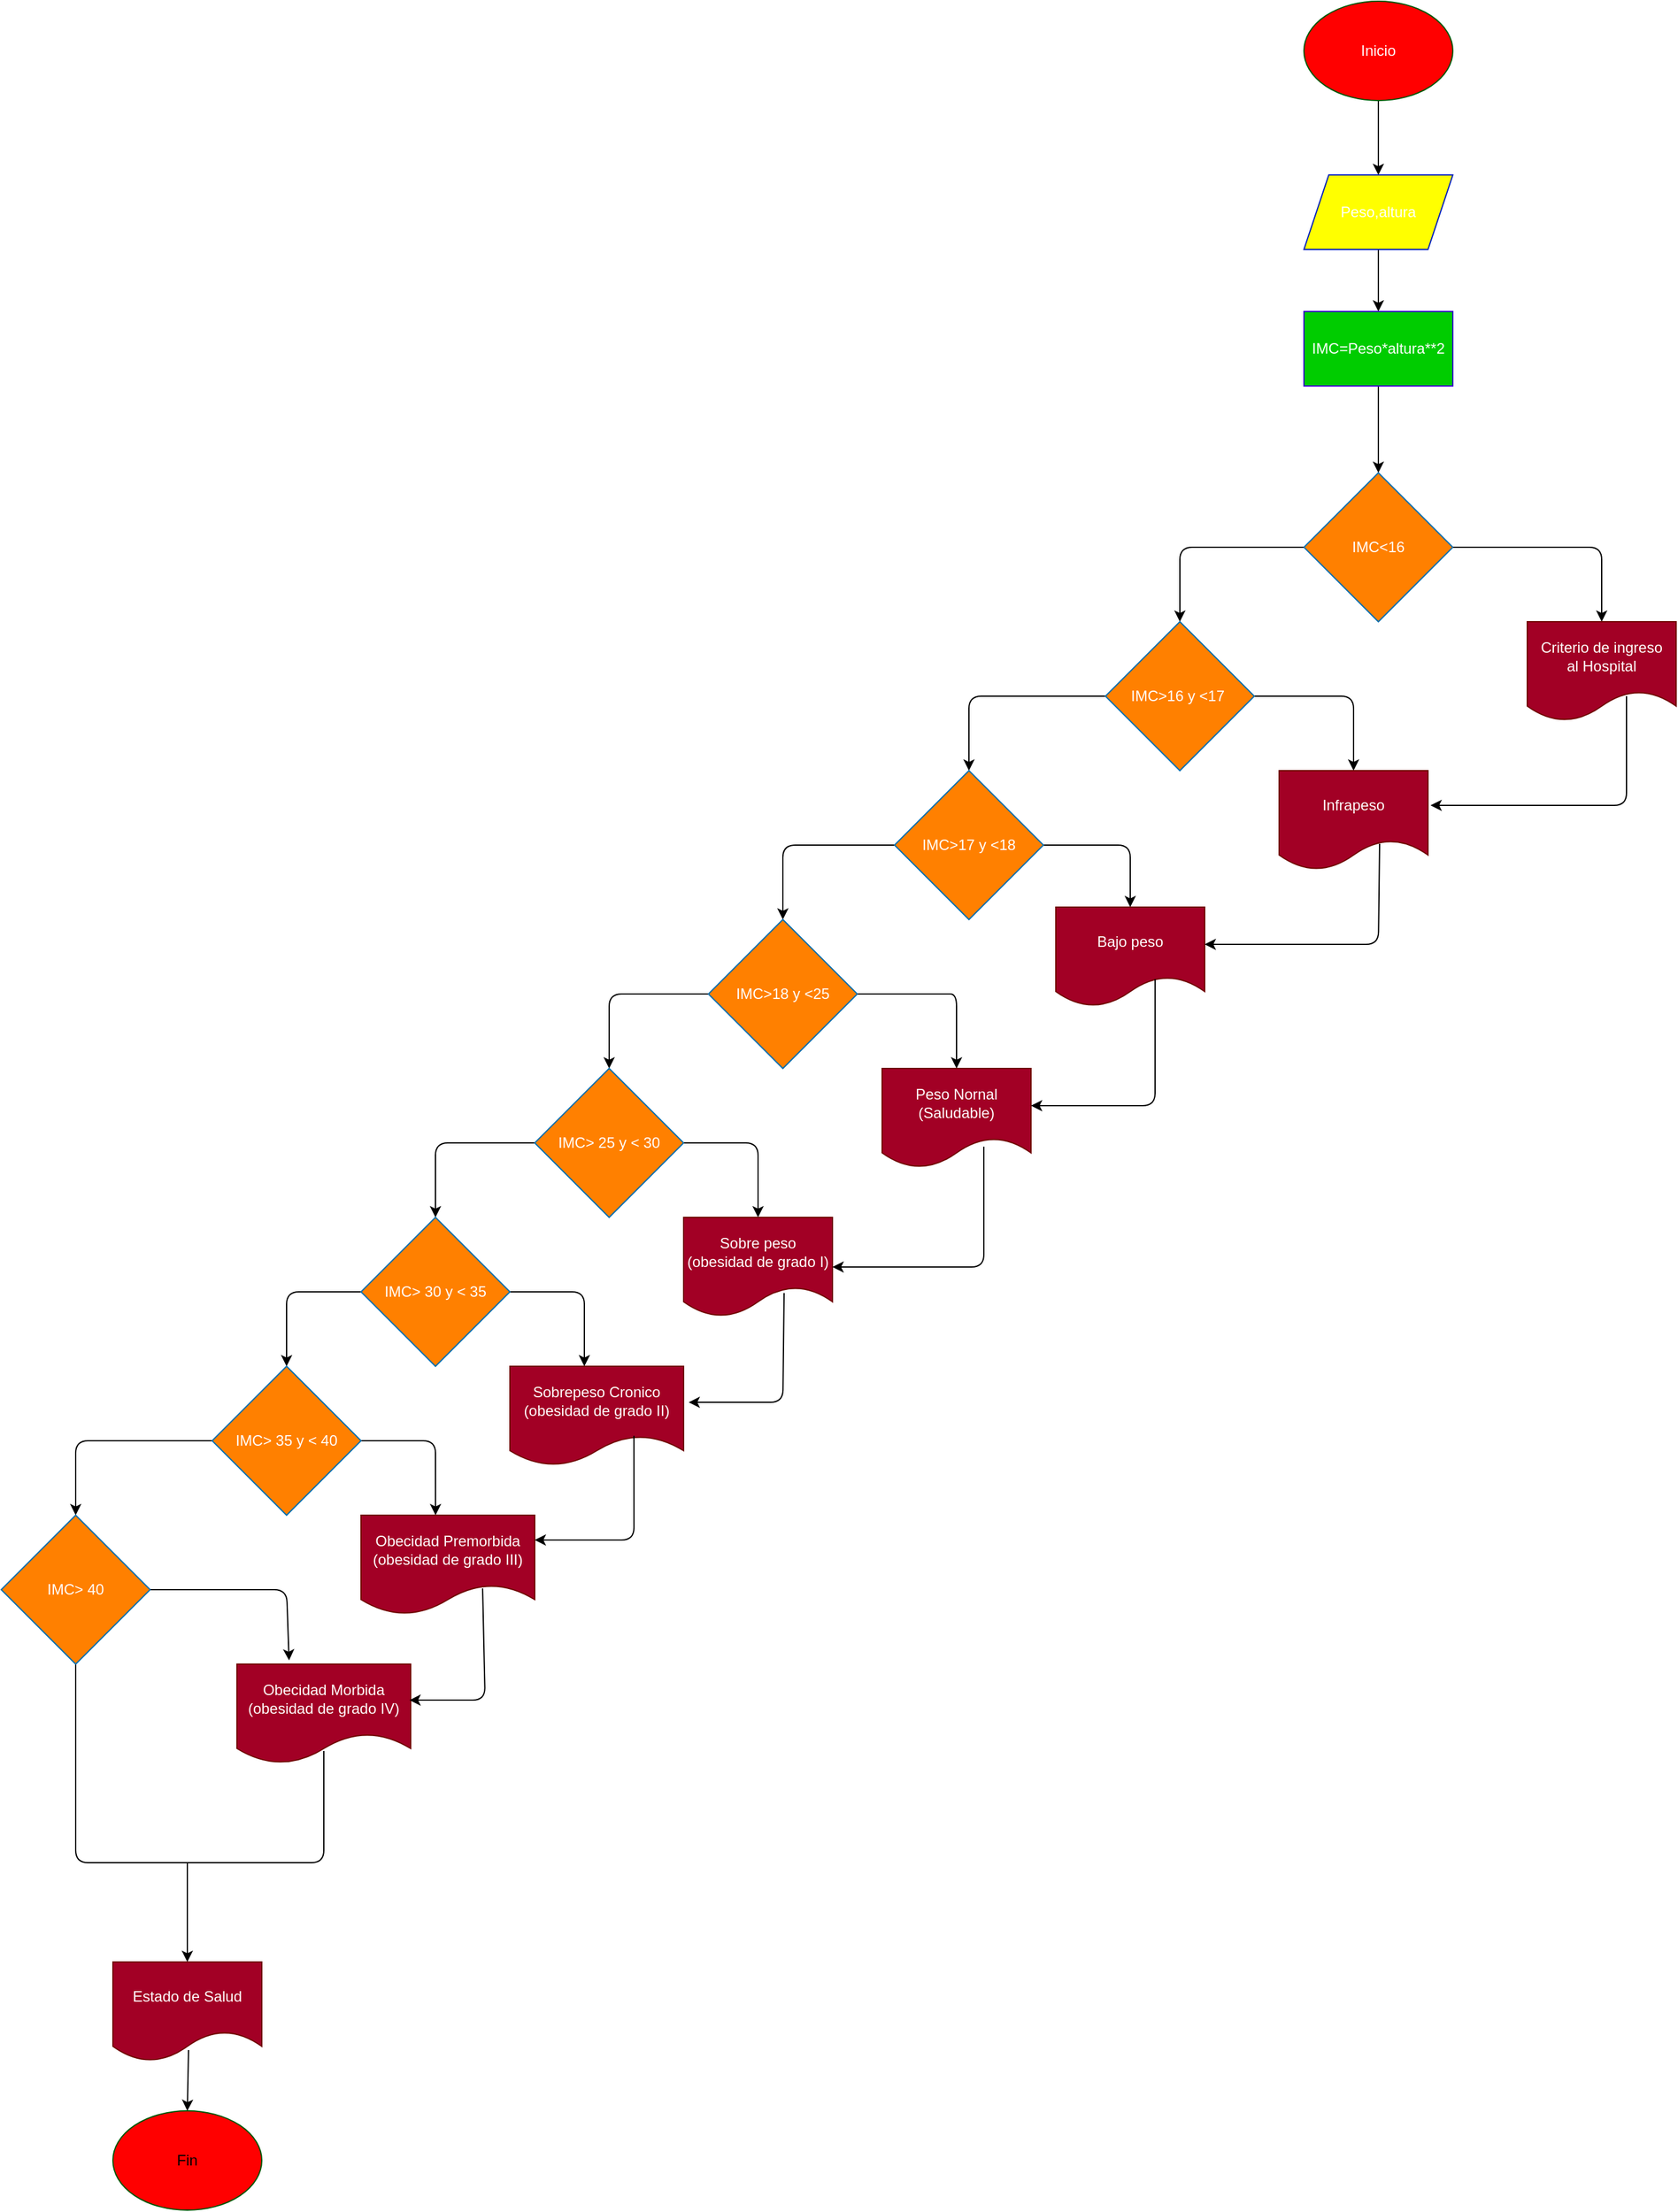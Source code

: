 <mxfile><diagram id="zgqwE2MXXdKPY1m1hXPM" name="Página-1"><mxGraphModel dx="1659" dy="383" grid="1" gridSize="10" guides="1" tooltips="1" connect="1" arrows="1" fold="1" page="1" pageScale="1" pageWidth="827" pageHeight="1169" math="0" shadow="0"><root><mxCell id="0"/><mxCell id="1" parent="0"/><mxCell id="4" style="edgeStyle=none;html=1;exitX=0.5;exitY=1;exitDx=0;exitDy=0;" parent="1" source="2" target="3" edge="1"><mxGeometry relative="1" as="geometry"/></mxCell><mxCell id="2" value="Inicio" style="ellipse;whiteSpace=wrap;html=1;fillColor=#FF0000;fontColor=#ffffff;strokeColor=#005700;" parent="1" vertex="1"><mxGeometry x="260" y="100" width="120" height="80" as="geometry"/></mxCell><mxCell id="6" style="edgeStyle=none;html=1;exitX=0.5;exitY=1;exitDx=0;exitDy=0;entryX=0.5;entryY=0;entryDx=0;entryDy=0;" parent="1" source="3" target="5" edge="1"><mxGeometry relative="1" as="geometry"/></mxCell><mxCell id="3" value="Peso,altura" style="shape=parallelogram;perimeter=parallelogramPerimeter;whiteSpace=wrap;html=1;fixedSize=1;fillColor=#FFFF00;fontColor=#ffffff;strokeColor=#001DBC;" parent="1" vertex="1"><mxGeometry x="260" y="240" width="120" height="60" as="geometry"/></mxCell><mxCell id="7" style="edgeStyle=none;html=1;exitX=0.5;exitY=1;exitDx=0;exitDy=0;" parent="1" source="5" edge="1"><mxGeometry relative="1" as="geometry"><mxPoint x="320" y="480" as="targetPoint"/></mxGeometry></mxCell><mxCell id="5" value="IMC=Peso*altura**2" style="rounded=0;whiteSpace=wrap;html=1;fillColor=#00CC00;fontColor=#ffffff;strokeColor=#3700CC;" parent="1" vertex="1"><mxGeometry x="260" y="350" width="120" height="60" as="geometry"/></mxCell><mxCell id="10" style="edgeStyle=none;html=1;exitX=1;exitY=0.5;exitDx=0;exitDy=0;entryX=0.5;entryY=0;entryDx=0;entryDy=0;" parent="1" source="8" target="9" edge="1"><mxGeometry relative="1" as="geometry"><Array as="points"><mxPoint x="500" y="540"/></Array></mxGeometry></mxCell><mxCell id="11" style="edgeStyle=none;html=1;exitX=0;exitY=0.5;exitDx=0;exitDy=0;" parent="1" source="8" edge="1"><mxGeometry relative="1" as="geometry"><mxPoint x="160" y="600" as="targetPoint"/><Array as="points"><mxPoint x="160" y="540"/></Array></mxGeometry></mxCell><mxCell id="8" value="IMC&amp;lt;16" style="rhombus;whiteSpace=wrap;html=1;fillColor=#FF8000;fontColor=#ffffff;strokeColor=#006EAF;" parent="1" vertex="1"><mxGeometry x="260" y="480" width="120" height="120" as="geometry"/></mxCell><mxCell id="9" value="Criterio de ingreso&lt;br&gt;al Hospital" style="shape=document;whiteSpace=wrap;html=1;boundedLbl=1;fillColor=#a20025;fontColor=#ffffff;strokeColor=#6F0000;" parent="1" vertex="1"><mxGeometry x="440" y="600" width="120" height="80" as="geometry"/></mxCell><mxCell id="14" style="edgeStyle=none;html=1;exitX=1;exitY=0.5;exitDx=0;exitDy=0;" parent="1" source="13" edge="1"><mxGeometry relative="1" as="geometry"><mxPoint x="300" y="720" as="targetPoint"/><Array as="points"><mxPoint x="300" y="660"/></Array></mxGeometry></mxCell><mxCell id="16" style="edgeStyle=none;html=1;exitX=0;exitY=0.5;exitDx=0;exitDy=0;entryX=0.5;entryY=0;entryDx=0;entryDy=0;" parent="1" source="13" target="17" edge="1"><mxGeometry relative="1" as="geometry"><mxPoint x="20" y="720" as="targetPoint"/><Array as="points"><mxPoint x="-10" y="660"/></Array></mxGeometry></mxCell><mxCell id="13" value="IMC&amp;gt;16 y &amp;lt;17&amp;nbsp;" style="rhombus;whiteSpace=wrap;html=1;fillColor=#FF8000;fontColor=#ffffff;strokeColor=#006EAF;" parent="1" vertex="1"><mxGeometry x="100" y="600" width="120" height="120" as="geometry"/></mxCell><mxCell id="15" value="Infrapeso" style="shape=document;whiteSpace=wrap;html=1;boundedLbl=1;fillColor=#a20025;fontColor=#ffffff;strokeColor=#6F0000;" parent="1" vertex="1"><mxGeometry x="240" y="720" width="120" height="80" as="geometry"/></mxCell><mxCell id="19" style="edgeStyle=none;html=1;exitX=1;exitY=0.5;exitDx=0;exitDy=0;entryX=0.5;entryY=0;entryDx=0;entryDy=0;" parent="1" source="17" target="18" edge="1"><mxGeometry relative="1" as="geometry"><mxPoint x="130" y="810" as="targetPoint"/><Array as="points"><mxPoint x="120" y="780"/></Array></mxGeometry></mxCell><mxCell id="20" style="edgeStyle=none;html=1;exitX=0;exitY=0.5;exitDx=0;exitDy=0;" parent="1" source="17" edge="1"><mxGeometry relative="1" as="geometry"><mxPoint x="-160" y="840" as="targetPoint"/><Array as="points"><mxPoint x="-160" y="780"/></Array></mxGeometry></mxCell><mxCell id="17" value="IMC&amp;gt;17 y &amp;lt;18" style="rhombus;whiteSpace=wrap;html=1;fillColor=#FF8000;fontColor=#ffffff;strokeColor=#006EAF;" parent="1" vertex="1"><mxGeometry x="-70" y="720" width="120" height="120" as="geometry"/></mxCell><mxCell id="18" value="Bajo peso" style="shape=document;whiteSpace=wrap;html=1;boundedLbl=1;fillColor=#a20025;fontColor=#ffffff;strokeColor=#6F0000;" parent="1" vertex="1"><mxGeometry x="60" y="830" width="120" height="80" as="geometry"/></mxCell><mxCell id="22" style="edgeStyle=none;html=1;exitX=1;exitY=0.5;exitDx=0;exitDy=0;entryX=0.5;entryY=0;entryDx=0;entryDy=0;" parent="1" source="21" target="23" edge="1"><mxGeometry relative="1" as="geometry"><mxPoint x="-40" y="960" as="targetPoint"/><Array as="points"><mxPoint x="-40" y="900"/><mxPoint x="-20" y="900"/></Array></mxGeometry></mxCell><mxCell id="24" style="edgeStyle=none;html=1;exitX=0;exitY=0.5;exitDx=0;exitDy=0;" parent="1" source="21" edge="1"><mxGeometry relative="1" as="geometry"><mxPoint x="-300" y="960" as="targetPoint"/><Array as="points"><mxPoint x="-300" y="900"/></Array></mxGeometry></mxCell><mxCell id="21" value="IMC&amp;gt;18 y &amp;lt;25" style="rhombus;whiteSpace=wrap;html=1;fillColor=#FF8000;fontColor=#ffffff;strokeColor=#006EAF;" parent="1" vertex="1"><mxGeometry x="-220" y="840" width="120" height="120" as="geometry"/></mxCell><mxCell id="23" value="Peso Nornal&lt;br&gt;(Saludable)" style="shape=document;whiteSpace=wrap;html=1;boundedLbl=1;fillColor=#a20025;fontColor=#ffffff;strokeColor=#6F0000;" parent="1" vertex="1"><mxGeometry x="-80" y="960" width="120" height="80" as="geometry"/></mxCell><mxCell id="26" style="edgeStyle=none;html=1;exitX=1;exitY=0.5;exitDx=0;exitDy=0;" parent="1" source="25" edge="1"><mxGeometry relative="1" as="geometry"><mxPoint x="-180" y="1080" as="targetPoint"/><Array as="points"><mxPoint x="-180" y="1020"/></Array></mxGeometry></mxCell><mxCell id="28" style="edgeStyle=none;html=1;exitX=0;exitY=0.5;exitDx=0;exitDy=0;" parent="1" source="25" edge="1"><mxGeometry relative="1" as="geometry"><mxPoint x="-440" y="1080" as="targetPoint"/><Array as="points"><mxPoint x="-440" y="1020"/></Array></mxGeometry></mxCell><mxCell id="25" value="IMC&amp;gt; 25 y &amp;lt; 30" style="rhombus;whiteSpace=wrap;html=1;fillColor=#FF8000;fontColor=#ffffff;strokeColor=#006EAF;" parent="1" vertex="1"><mxGeometry x="-360" y="960" width="120" height="120" as="geometry"/></mxCell><mxCell id="27" value="Sobre peso&lt;br&gt;(obesidad de grado I)" style="shape=document;whiteSpace=wrap;html=1;boundedLbl=1;fillColor=#a20025;fontColor=#ffffff;strokeColor=#6F0000;" parent="1" vertex="1"><mxGeometry x="-240" y="1080" width="120" height="80" as="geometry"/></mxCell><mxCell id="30" style="edgeStyle=none;html=1;exitX=1;exitY=0.5;exitDx=0;exitDy=0;" parent="1" source="29" edge="1"><mxGeometry relative="1" as="geometry"><mxPoint x="-320" y="1200" as="targetPoint"/><Array as="points"><mxPoint x="-320" y="1140"/></Array></mxGeometry></mxCell><mxCell id="32" style="edgeStyle=none;html=1;exitX=0;exitY=0.5;exitDx=0;exitDy=0;" parent="1" source="29" edge="1"><mxGeometry relative="1" as="geometry"><mxPoint x="-560" y="1200" as="targetPoint"/><Array as="points"><mxPoint x="-560" y="1140"/></Array></mxGeometry></mxCell><mxCell id="29" value="IMC&amp;gt; 30 y &amp;lt; 35" style="rhombus;whiteSpace=wrap;html=1;fillColor=#FF8000;fontColor=#ffffff;strokeColor=#006EAF;" parent="1" vertex="1"><mxGeometry x="-500" y="1080" width="120" height="120" as="geometry"/></mxCell><mxCell id="31" value="Sobrepeso Cronico&lt;br&gt;(obesidad de grado II)" style="shape=document;whiteSpace=wrap;html=1;boundedLbl=1;fillColor=#a20025;fontColor=#ffffff;strokeColor=#6F0000;" parent="1" vertex="1"><mxGeometry x="-380" y="1200" width="140" height="80" as="geometry"/></mxCell><mxCell id="35" style="edgeStyle=none;html=1;exitX=1;exitY=0.5;exitDx=0;exitDy=0;entryX=0.429;entryY=0;entryDx=0;entryDy=0;entryPerimeter=0;" parent="1" source="33" target="34" edge="1"><mxGeometry relative="1" as="geometry"><Array as="points"><mxPoint x="-440" y="1260"/></Array></mxGeometry></mxCell><mxCell id="36" style="edgeStyle=none;html=1;exitX=0;exitY=0.5;exitDx=0;exitDy=0;" parent="1" source="33" target="37" edge="1"><mxGeometry relative="1" as="geometry"><mxPoint x="-680" y="1320" as="targetPoint"/><Array as="points"><mxPoint x="-730" y="1260"/></Array></mxGeometry></mxCell><mxCell id="33" value="IMC&amp;gt; 35 y &amp;lt; 40" style="rhombus;whiteSpace=wrap;html=1;fillColor=#FF8000;fontColor=#ffffff;strokeColor=#006EAF;" parent="1" vertex="1"><mxGeometry x="-620" y="1200" width="120" height="120" as="geometry"/></mxCell><mxCell id="34" value="Obecidad Premorbida&lt;br&gt;(obesidad de grado III)" style="shape=document;whiteSpace=wrap;html=1;boundedLbl=1;fillColor=#a20025;fontColor=#ffffff;strokeColor=#6F0000;" parent="1" vertex="1"><mxGeometry x="-500" y="1320" width="140" height="80" as="geometry"/></mxCell><mxCell id="38" style="edgeStyle=none;html=1;exitX=1;exitY=0.5;exitDx=0;exitDy=0;entryX=0.3;entryY=-0.037;entryDx=0;entryDy=0;entryPerimeter=0;" parent="1" source="37" target="39" edge="1"><mxGeometry relative="1" as="geometry"><mxPoint x="-570" y="1440" as="targetPoint"/><Array as="points"><mxPoint x="-560" y="1380"/></Array></mxGeometry></mxCell><mxCell id="40" style="edgeStyle=none;html=1;exitX=0.5;exitY=1;exitDx=0;exitDy=0;endArrow=none;endFill=0;" parent="1" source="37" edge="1"><mxGeometry relative="1" as="geometry"><mxPoint x="-650" y="1600" as="targetPoint"/><Array as="points"><mxPoint x="-730" y="1600"/></Array></mxGeometry></mxCell><mxCell id="37" value="IMC&amp;gt; 40" style="rhombus;whiteSpace=wrap;html=1;fillColor=#FF8000;fontColor=#ffffff;strokeColor=#006EAF;" parent="1" vertex="1"><mxGeometry x="-790" y="1320" width="120" height="120" as="geometry"/></mxCell><mxCell id="39" value="Obecidad Morbida&lt;br&gt;(obesidad de grado IV)" style="shape=document;whiteSpace=wrap;html=1;boundedLbl=1;fillColor=#a20025;fontColor=#ffffff;strokeColor=#6F0000;" parent="1" vertex="1"><mxGeometry x="-600" y="1440" width="140" height="80" as="geometry"/></mxCell><mxCell id="41" value="" style="endArrow=none;html=1;endFill=0;" parent="1" edge="1"><mxGeometry width="50" height="50" relative="1" as="geometry"><mxPoint x="-530" y="1510" as="sourcePoint"/><mxPoint x="-650" y="1600" as="targetPoint"/><Array as="points"><mxPoint x="-530" y="1600"/></Array></mxGeometry></mxCell><mxCell id="42" value="" style="endArrow=classic;html=1;" parent="1" edge="1"><mxGeometry width="50" height="50" relative="1" as="geometry"><mxPoint x="-640" y="1600" as="sourcePoint"/><mxPoint x="-640" y="1680" as="targetPoint"/></mxGeometry></mxCell><mxCell id="43" value="Estado de Salud" style="shape=document;whiteSpace=wrap;html=1;boundedLbl=1;fillColor=#a20025;fontColor=#ffffff;strokeColor=#6F0000;" parent="1" vertex="1"><mxGeometry x="-700" y="1680" width="120" height="80" as="geometry"/></mxCell><mxCell id="44" value="&lt;font color=&quot;#000000&quot;&gt;Fin&lt;/font&gt;" style="ellipse;whiteSpace=wrap;html=1;fillColor=#FF0000;fontColor=#ffffff;strokeColor=#005700;" parent="1" vertex="1"><mxGeometry x="-700" y="1800" width="120" height="80" as="geometry"/></mxCell><mxCell id="45" value="" style="endArrow=classic;html=1;entryX=0.5;entryY=0;entryDx=0;entryDy=0;exitX=0.508;exitY=0.888;exitDx=0;exitDy=0;exitPerimeter=0;" parent="1" source="43" target="44" edge="1"><mxGeometry width="50" height="50" relative="1" as="geometry"><mxPoint x="-690" y="1820" as="sourcePoint"/><mxPoint x="-640" y="1770" as="targetPoint"/></mxGeometry></mxCell><mxCell id="46" value="" style="endArrow=classic;html=1;entryX=0.993;entryY=0.363;entryDx=0;entryDy=0;entryPerimeter=0;exitX=0.7;exitY=0.738;exitDx=0;exitDy=0;exitPerimeter=0;" parent="1" source="34" target="39" edge="1"><mxGeometry width="50" height="50" relative="1" as="geometry"><mxPoint x="-360" y="1500" as="sourcePoint"/><mxPoint x="-310" y="1450" as="targetPoint"/><Array as="points"><mxPoint x="-400" y="1469"/></Array></mxGeometry></mxCell><mxCell id="47" value="" style="endArrow=classic;html=1;entryX=1;entryY=0.25;entryDx=0;entryDy=0;exitX=0.714;exitY=0.7;exitDx=0;exitDy=0;exitPerimeter=0;" parent="1" source="31" target="34" edge="1"><mxGeometry width="50" height="50" relative="1" as="geometry"><mxPoint x="-300" y="1360" as="sourcePoint"/><mxPoint x="-250" y="1310" as="targetPoint"/><Array as="points"><mxPoint x="-280" y="1340"/></Array></mxGeometry></mxCell><mxCell id="48" value="" style="endArrow=classic;html=1;entryX=1.029;entryY=0.363;entryDx=0;entryDy=0;entryPerimeter=0;exitX=0.675;exitY=0.763;exitDx=0;exitDy=0;exitPerimeter=0;" parent="1" source="27" target="31" edge="1"><mxGeometry width="50" height="50" relative="1" as="geometry"><mxPoint x="-170" y="1150" as="sourcePoint"/><mxPoint x="-70" y="1030" as="targetPoint"/><Array as="points"><mxPoint x="-160" y="1229"/></Array></mxGeometry></mxCell><mxCell id="49" value="" style="endArrow=classic;html=1;entryX=1;entryY=0.5;entryDx=0;entryDy=0;exitX=0.683;exitY=0.788;exitDx=0;exitDy=0;exitPerimeter=0;" parent="1" source="23" target="27" edge="1"><mxGeometry width="50" height="50" relative="1" as="geometry"><mxPoint x="-60" y="1110" as="sourcePoint"/><mxPoint x="-10" y="1060" as="targetPoint"/><Array as="points"><mxPoint x="2" y="1120"/></Array></mxGeometry></mxCell><mxCell id="50" value="" style="endArrow=classic;html=1;entryX=1;entryY=0.375;entryDx=0;entryDy=0;entryPerimeter=0;exitX=0.667;exitY=0.725;exitDx=0;exitDy=0;exitPerimeter=0;" parent="1" source="18" target="23" edge="1"><mxGeometry width="50" height="50" relative="1" as="geometry"><mxPoint x="120" y="1020" as="sourcePoint"/><mxPoint x="170" y="970" as="targetPoint"/><Array as="points"><mxPoint x="140" y="990"/></Array></mxGeometry></mxCell><mxCell id="51" value="" style="endArrow=classic;html=1;entryX=1;entryY=0.375;entryDx=0;entryDy=0;entryPerimeter=0;exitX=0.675;exitY=0.738;exitDx=0;exitDy=0;exitPerimeter=0;" parent="1" source="15" target="18" edge="1"><mxGeometry width="50" height="50" relative="1" as="geometry"><mxPoint x="240" y="870" as="sourcePoint"/><mxPoint x="290" y="820" as="targetPoint"/><Array as="points"><mxPoint x="320" y="860"/></Array></mxGeometry></mxCell><mxCell id="53" value="" style="endArrow=classic;html=1;entryX=1.017;entryY=0.35;entryDx=0;entryDy=0;entryPerimeter=0;" parent="1" target="15" edge="1"><mxGeometry width="50" height="50" relative="1" as="geometry"><mxPoint x="520" y="660" as="sourcePoint"/><mxPoint x="460" y="770" as="targetPoint"/><Array as="points"><mxPoint x="520" y="748"/></Array></mxGeometry></mxCell></root></mxGraphModel></diagram></mxfile>